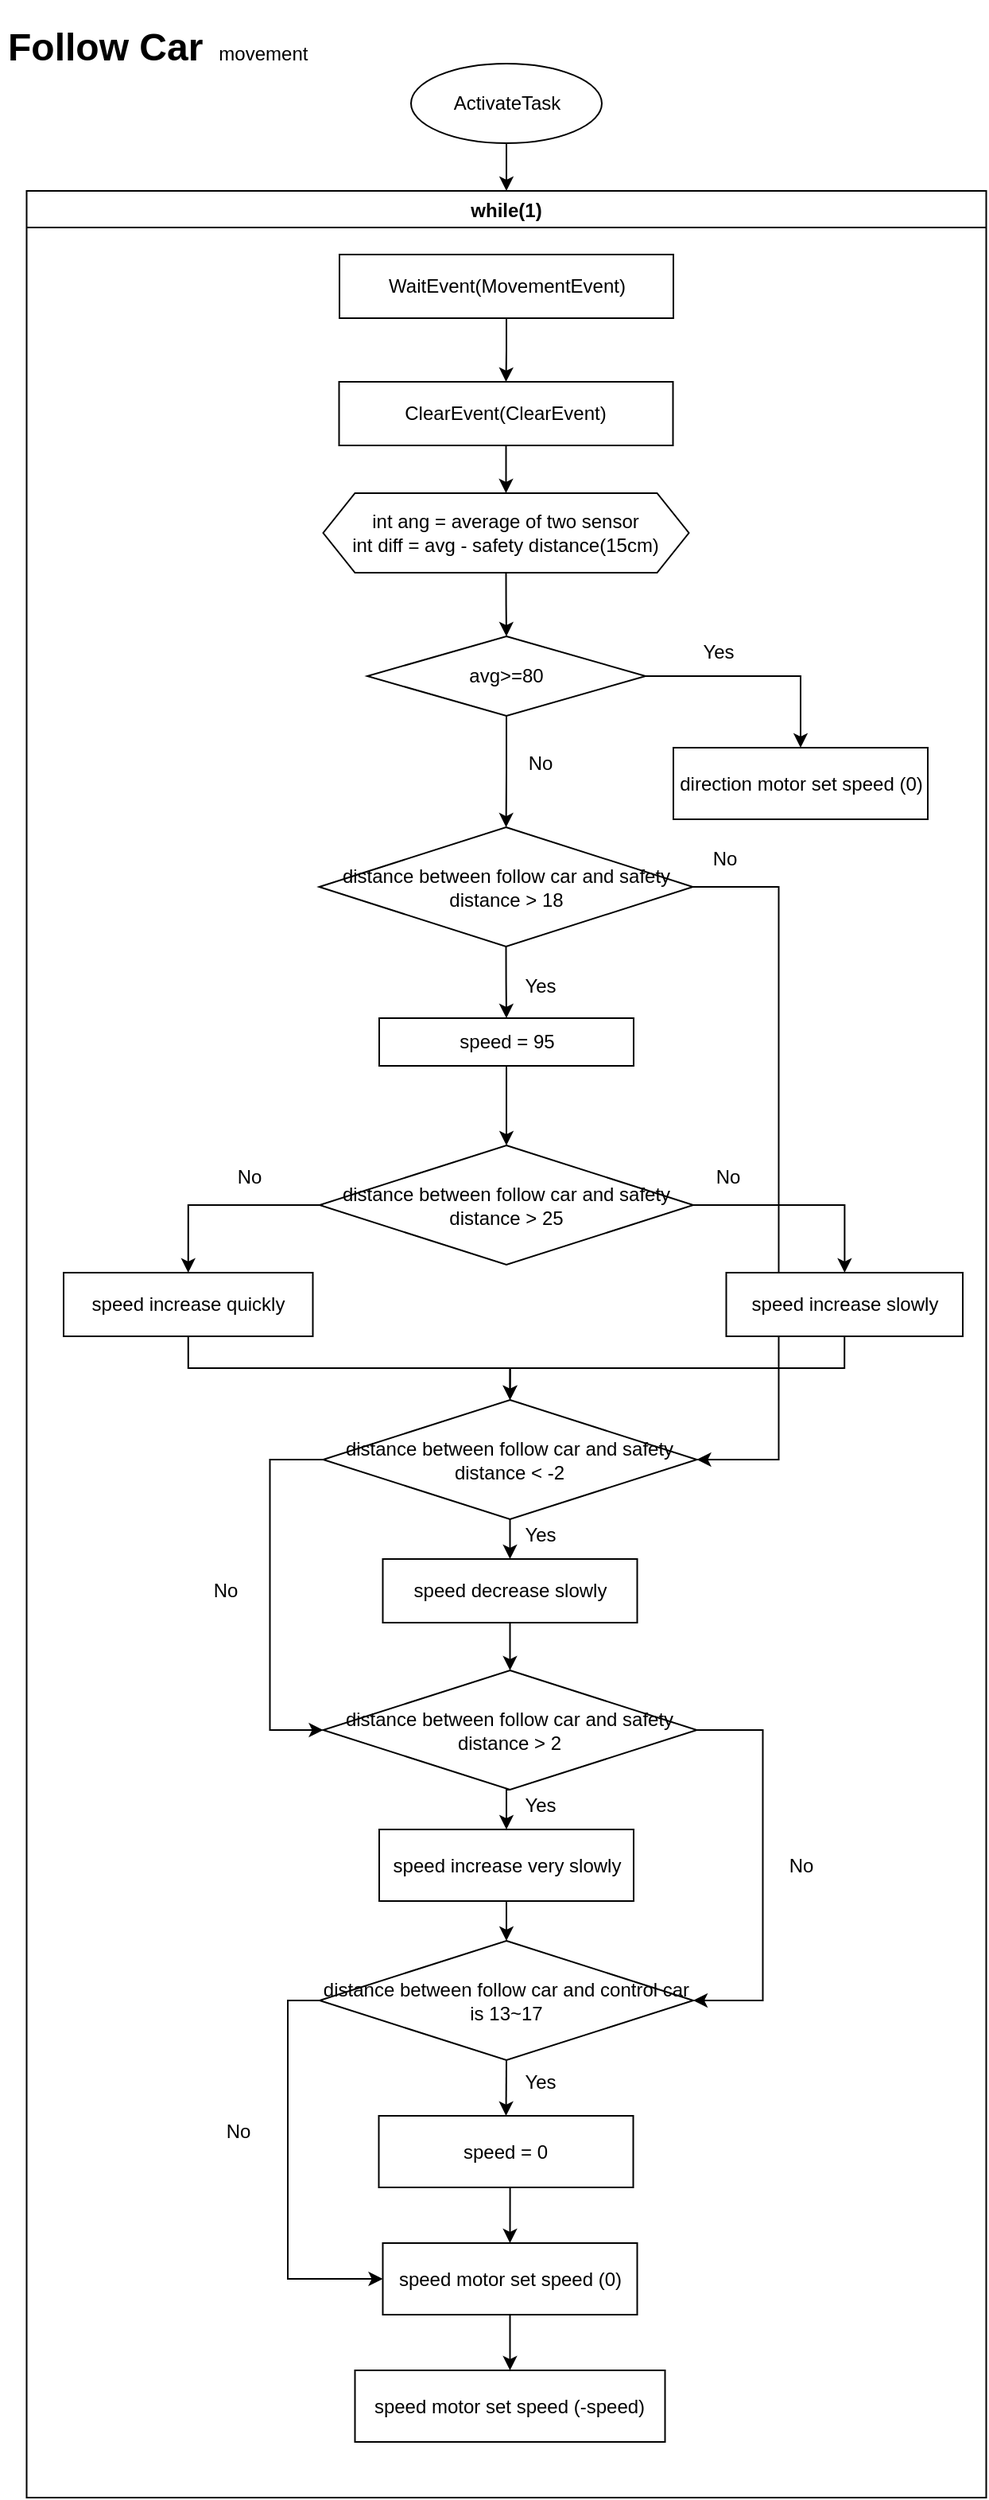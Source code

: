 <mxfile version="13.7.7" type="device"><diagram id="C5RBs43oDa-KdzZeNtuy" name="Page-1"><mxGraphModel dx="720" dy="509" grid="1" gridSize="10" guides="1" tooltips="1" connect="1" arrows="1" fold="1" page="1" pageScale="1" pageWidth="827" pageHeight="1169" math="0" shadow="0"><root><mxCell id="WIyWlLk6GJQsqaUBKTNV-0"/><mxCell id="WIyWlLk6GJQsqaUBKTNV-1" parent="WIyWlLk6GJQsqaUBKTNV-0"/><mxCell id="Fm8MgbFZGDRgpjOWGiX9-37" style="edgeStyle=orthogonalEdgeStyle;rounded=0;orthogonalLoop=1;jettySize=auto;html=1;exitX=0.5;exitY=1;exitDx=0;exitDy=0;entryX=0.5;entryY=0;entryDx=0;entryDy=0;" parent="WIyWlLk6GJQsqaUBKTNV-1" source="Fm8MgbFZGDRgpjOWGiX9-0" edge="1"><mxGeometry relative="1" as="geometry"><mxPoint x="358.5" y="120" as="targetPoint"/></mxGeometry></mxCell><mxCell id="Fm8MgbFZGDRgpjOWGiX9-0" value="ActivateTask" style="ellipse;whiteSpace=wrap;html=1;" parent="WIyWlLk6GJQsqaUBKTNV-1" vertex="1"><mxGeometry x="298.5" y="40" width="120" height="50" as="geometry"/></mxCell><mxCell id="Fm8MgbFZGDRgpjOWGiX9-1" value="&lt;h1&gt;&lt;span&gt;Follow Car&amp;nbsp;&lt;span style=&quot;font-size: 12px ; font-weight: 400&quot;&gt;&amp;nbsp;movement&lt;/span&gt;&lt;/span&gt;&lt;br&gt;&lt;/h1&gt;" style="text;html=1;strokeColor=none;fillColor=none;spacing=5;spacingTop=-20;whiteSpace=wrap;overflow=hidden;rounded=0;" parent="WIyWlLk6GJQsqaUBKTNV-1" vertex="1"><mxGeometry x="40" y="10" width="220" height="30" as="geometry"/></mxCell><mxCell id="c3fiyGSVlnI5WZiYW6iX-0" value="while(1)" style="swimlane;" vertex="1" parent="WIyWlLk6GJQsqaUBKTNV-1"><mxGeometry x="56.75" y="120" width="603.5" height="1450" as="geometry"/></mxCell><mxCell id="c3fiyGSVlnI5WZiYW6iX-21" style="edgeStyle=orthogonalEdgeStyle;rounded=0;orthogonalLoop=1;jettySize=auto;html=1;exitX=0.5;exitY=1;exitDx=0;exitDy=0;entryX=0.5;entryY=0;entryDx=0;entryDy=0;" edge="1" parent="c3fiyGSVlnI5WZiYW6iX-0" source="c3fiyGSVlnI5WZiYW6iX-1" target="c3fiyGSVlnI5WZiYW6iX-2"><mxGeometry relative="1" as="geometry"/></mxCell><mxCell id="c3fiyGSVlnI5WZiYW6iX-1" value="WaitEvent(MovementEvent)" style="rounded=0;whiteSpace=wrap;html=1;" vertex="1" parent="c3fiyGSVlnI5WZiYW6iX-0"><mxGeometry x="196.75" y="40" width="210" height="40" as="geometry"/></mxCell><mxCell id="c3fiyGSVlnI5WZiYW6iX-22" style="edgeStyle=orthogonalEdgeStyle;rounded=0;orthogonalLoop=1;jettySize=auto;html=1;exitX=0.5;exitY=1;exitDx=0;exitDy=0;entryX=0.5;entryY=0;entryDx=0;entryDy=0;" edge="1" parent="c3fiyGSVlnI5WZiYW6iX-0" source="c3fiyGSVlnI5WZiYW6iX-2" target="c3fiyGSVlnI5WZiYW6iX-3"><mxGeometry relative="1" as="geometry"/></mxCell><mxCell id="c3fiyGSVlnI5WZiYW6iX-2" value="ClearEvent(ClearEvent)" style="rounded=0;whiteSpace=wrap;html=1;" vertex="1" parent="c3fiyGSVlnI5WZiYW6iX-0"><mxGeometry x="196.5" y="120" width="210" height="40" as="geometry"/></mxCell><mxCell id="c3fiyGSVlnI5WZiYW6iX-23" style="edgeStyle=orthogonalEdgeStyle;rounded=0;orthogonalLoop=1;jettySize=auto;html=1;exitX=0.5;exitY=1;exitDx=0;exitDy=0;entryX=0.5;entryY=0;entryDx=0;entryDy=0;" edge="1" parent="c3fiyGSVlnI5WZiYW6iX-0" source="c3fiyGSVlnI5WZiYW6iX-3" target="c3fiyGSVlnI5WZiYW6iX-4"><mxGeometry relative="1" as="geometry"/></mxCell><mxCell id="c3fiyGSVlnI5WZiYW6iX-3" value="int ang = average of two sensor&lt;br&gt;int diff = avg - safety distance(15cm)" style="shape=hexagon;perimeter=hexagonPerimeter2;whiteSpace=wrap;html=1;fixedSize=1;" vertex="1" parent="c3fiyGSVlnI5WZiYW6iX-0"><mxGeometry x="186.5" y="190" width="230" height="50" as="geometry"/></mxCell><mxCell id="c3fiyGSVlnI5WZiYW6iX-6" style="edgeStyle=orthogonalEdgeStyle;rounded=0;orthogonalLoop=1;jettySize=auto;html=1;exitX=1;exitY=0.5;exitDx=0;exitDy=0;" edge="1" parent="c3fiyGSVlnI5WZiYW6iX-0" source="c3fiyGSVlnI5WZiYW6iX-4" target="c3fiyGSVlnI5WZiYW6iX-5"><mxGeometry relative="1" as="geometry"/></mxCell><mxCell id="c3fiyGSVlnI5WZiYW6iX-24" style="edgeStyle=orthogonalEdgeStyle;rounded=0;orthogonalLoop=1;jettySize=auto;html=1;exitX=0.5;exitY=1;exitDx=0;exitDy=0;" edge="1" parent="c3fiyGSVlnI5WZiYW6iX-0" source="c3fiyGSVlnI5WZiYW6iX-4" target="c3fiyGSVlnI5WZiYW6iX-7"><mxGeometry relative="1" as="geometry"/></mxCell><mxCell id="c3fiyGSVlnI5WZiYW6iX-4" value="avg&amp;gt;=80" style="rhombus;whiteSpace=wrap;html=1;" vertex="1" parent="c3fiyGSVlnI5WZiYW6iX-0"><mxGeometry x="214.25" y="280" width="175" height="50" as="geometry"/></mxCell><mxCell id="c3fiyGSVlnI5WZiYW6iX-5" value="direction motor set speed (0)" style="rounded=0;whiteSpace=wrap;html=1;" vertex="1" parent="c3fiyGSVlnI5WZiYW6iX-0"><mxGeometry x="406.75" y="350" width="160" height="45" as="geometry"/></mxCell><mxCell id="c3fiyGSVlnI5WZiYW6iX-29" style="edgeStyle=orthogonalEdgeStyle;rounded=0;orthogonalLoop=1;jettySize=auto;html=1;exitX=0.5;exitY=1;exitDx=0;exitDy=0;" edge="1" parent="c3fiyGSVlnI5WZiYW6iX-0" source="c3fiyGSVlnI5WZiYW6iX-7" target="c3fiyGSVlnI5WZiYW6iX-8"><mxGeometry relative="1" as="geometry"/></mxCell><mxCell id="c3fiyGSVlnI5WZiYW6iX-38" style="edgeStyle=orthogonalEdgeStyle;rounded=0;orthogonalLoop=1;jettySize=auto;html=1;exitX=1;exitY=0.5;exitDx=0;exitDy=0;entryX=1;entryY=0.5;entryDx=0;entryDy=0;" edge="1" parent="c3fiyGSVlnI5WZiYW6iX-0" source="c3fiyGSVlnI5WZiYW6iX-7" target="c3fiyGSVlnI5WZiYW6iX-12"><mxGeometry relative="1" as="geometry"><Array as="points"><mxPoint x="473" y="438"/><mxPoint x="473" y="798"/></Array></mxGeometry></mxCell><mxCell id="c3fiyGSVlnI5WZiYW6iX-7" value="distance between follow car and safety distance &amp;gt; 18" style="rhombus;whiteSpace=wrap;html=1;" vertex="1" parent="c3fiyGSVlnI5WZiYW6iX-0"><mxGeometry x="184" y="400" width="235" height="75" as="geometry"/></mxCell><mxCell id="c3fiyGSVlnI5WZiYW6iX-30" style="edgeStyle=orthogonalEdgeStyle;rounded=0;orthogonalLoop=1;jettySize=auto;html=1;exitX=0.5;exitY=1;exitDx=0;exitDy=0;entryX=0.5;entryY=0;entryDx=0;entryDy=0;" edge="1" parent="c3fiyGSVlnI5WZiYW6iX-0" source="c3fiyGSVlnI5WZiYW6iX-8" target="c3fiyGSVlnI5WZiYW6iX-9"><mxGeometry relative="1" as="geometry"/></mxCell><mxCell id="c3fiyGSVlnI5WZiYW6iX-8" value="speed = 95" style="rounded=0;whiteSpace=wrap;html=1;" vertex="1" parent="c3fiyGSVlnI5WZiYW6iX-0"><mxGeometry x="221.75" y="520" width="160" height="30" as="geometry"/></mxCell><mxCell id="c3fiyGSVlnI5WZiYW6iX-31" style="edgeStyle=orthogonalEdgeStyle;rounded=0;orthogonalLoop=1;jettySize=auto;html=1;exitX=1;exitY=0.5;exitDx=0;exitDy=0;" edge="1" parent="c3fiyGSVlnI5WZiYW6iX-0" source="c3fiyGSVlnI5WZiYW6iX-9" target="c3fiyGSVlnI5WZiYW6iX-11"><mxGeometry relative="1" as="geometry"/></mxCell><mxCell id="c3fiyGSVlnI5WZiYW6iX-32" style="edgeStyle=orthogonalEdgeStyle;rounded=0;orthogonalLoop=1;jettySize=auto;html=1;exitX=0;exitY=0.5;exitDx=0;exitDy=0;entryX=0.5;entryY=0;entryDx=0;entryDy=0;" edge="1" parent="c3fiyGSVlnI5WZiYW6iX-0" source="c3fiyGSVlnI5WZiYW6iX-9" target="c3fiyGSVlnI5WZiYW6iX-10"><mxGeometry relative="1" as="geometry"/></mxCell><mxCell id="c3fiyGSVlnI5WZiYW6iX-9" value="distance between follow car and safety distance &amp;gt; 25" style="rhombus;whiteSpace=wrap;html=1;" vertex="1" parent="c3fiyGSVlnI5WZiYW6iX-0"><mxGeometry x="184.25" y="600" width="235" height="75" as="geometry"/></mxCell><mxCell id="c3fiyGSVlnI5WZiYW6iX-35" style="edgeStyle=orthogonalEdgeStyle;rounded=0;orthogonalLoop=1;jettySize=auto;html=1;exitX=0.5;exitY=1;exitDx=0;exitDy=0;entryX=0.5;entryY=0;entryDx=0;entryDy=0;" edge="1" parent="c3fiyGSVlnI5WZiYW6iX-0" source="c3fiyGSVlnI5WZiYW6iX-10" target="c3fiyGSVlnI5WZiYW6iX-12"><mxGeometry relative="1" as="geometry"/></mxCell><mxCell id="c3fiyGSVlnI5WZiYW6iX-10" value="speed increase quickly" style="rounded=0;whiteSpace=wrap;html=1;" vertex="1" parent="c3fiyGSVlnI5WZiYW6iX-0"><mxGeometry x="23.25" y="680" width="156.75" height="40" as="geometry"/></mxCell><mxCell id="c3fiyGSVlnI5WZiYW6iX-33" style="edgeStyle=orthogonalEdgeStyle;rounded=0;orthogonalLoop=1;jettySize=auto;html=1;exitX=0.5;exitY=1;exitDx=0;exitDy=0;entryX=0.5;entryY=0;entryDx=0;entryDy=0;" edge="1" parent="c3fiyGSVlnI5WZiYW6iX-0" source="c3fiyGSVlnI5WZiYW6iX-11" target="c3fiyGSVlnI5WZiYW6iX-12"><mxGeometry relative="1" as="geometry"/></mxCell><mxCell id="c3fiyGSVlnI5WZiYW6iX-11" value="speed increase slowly" style="rounded=0;whiteSpace=wrap;html=1;" vertex="1" parent="c3fiyGSVlnI5WZiYW6iX-0"><mxGeometry x="440" y="680" width="148.75" height="40" as="geometry"/></mxCell><mxCell id="c3fiyGSVlnI5WZiYW6iX-36" style="edgeStyle=orthogonalEdgeStyle;rounded=0;orthogonalLoop=1;jettySize=auto;html=1;exitX=0.5;exitY=1;exitDx=0;exitDy=0;entryX=0.5;entryY=0;entryDx=0;entryDy=0;" edge="1" parent="c3fiyGSVlnI5WZiYW6iX-0" source="c3fiyGSVlnI5WZiYW6iX-12" target="c3fiyGSVlnI5WZiYW6iX-13"><mxGeometry relative="1" as="geometry"/></mxCell><mxCell id="c3fiyGSVlnI5WZiYW6iX-45" style="edgeStyle=orthogonalEdgeStyle;rounded=0;orthogonalLoop=1;jettySize=auto;html=1;exitX=0;exitY=0.5;exitDx=0;exitDy=0;entryX=0;entryY=0.5;entryDx=0;entryDy=0;" edge="1" parent="c3fiyGSVlnI5WZiYW6iX-0" source="c3fiyGSVlnI5WZiYW6iX-12" target="c3fiyGSVlnI5WZiYW6iX-14"><mxGeometry relative="1" as="geometry"><Array as="points"><mxPoint x="153" y="798"/><mxPoint x="153" y="968"/></Array></mxGeometry></mxCell><mxCell id="c3fiyGSVlnI5WZiYW6iX-12" value="distance between follow car and safety distance &amp;lt; -2" style="rhombus;whiteSpace=wrap;html=1;" vertex="1" parent="c3fiyGSVlnI5WZiYW6iX-0"><mxGeometry x="186.5" y="760" width="235" height="75" as="geometry"/></mxCell><mxCell id="c3fiyGSVlnI5WZiYW6iX-37" style="edgeStyle=orthogonalEdgeStyle;rounded=0;orthogonalLoop=1;jettySize=auto;html=1;exitX=0.5;exitY=1;exitDx=0;exitDy=0;entryX=0.5;entryY=0;entryDx=0;entryDy=0;" edge="1" parent="c3fiyGSVlnI5WZiYW6iX-0" source="c3fiyGSVlnI5WZiYW6iX-13" target="c3fiyGSVlnI5WZiYW6iX-14"><mxGeometry relative="1" as="geometry"/></mxCell><mxCell id="c3fiyGSVlnI5WZiYW6iX-13" value="speed decrease slowly" style="rounded=0;whiteSpace=wrap;html=1;" vertex="1" parent="c3fiyGSVlnI5WZiYW6iX-0"><mxGeometry x="224" y="860" width="160" height="40" as="geometry"/></mxCell><mxCell id="c3fiyGSVlnI5WZiYW6iX-47" style="edgeStyle=orthogonalEdgeStyle;rounded=0;orthogonalLoop=1;jettySize=auto;html=1;exitX=0.5;exitY=1;exitDx=0;exitDy=0;entryX=0.5;entryY=0;entryDx=0;entryDy=0;" edge="1" parent="c3fiyGSVlnI5WZiYW6iX-0" source="c3fiyGSVlnI5WZiYW6iX-14" target="c3fiyGSVlnI5WZiYW6iX-15"><mxGeometry relative="1" as="geometry"/></mxCell><mxCell id="c3fiyGSVlnI5WZiYW6iX-57" style="edgeStyle=orthogonalEdgeStyle;rounded=0;orthogonalLoop=1;jettySize=auto;html=1;exitX=1;exitY=0.5;exitDx=0;exitDy=0;entryX=1;entryY=0.5;entryDx=0;entryDy=0;" edge="1" parent="c3fiyGSVlnI5WZiYW6iX-0" source="c3fiyGSVlnI5WZiYW6iX-14" target="c3fiyGSVlnI5WZiYW6iX-16"><mxGeometry relative="1" as="geometry"><Array as="points"><mxPoint x="463" y="968"/><mxPoint x="463" y="1138"/></Array></mxGeometry></mxCell><mxCell id="c3fiyGSVlnI5WZiYW6iX-14" value="distance between follow car and safety distance &amp;gt; 2" style="rhombus;whiteSpace=wrap;html=1;" vertex="1" parent="c3fiyGSVlnI5WZiYW6iX-0"><mxGeometry x="186.5" y="930" width="235" height="75" as="geometry"/></mxCell><mxCell id="c3fiyGSVlnI5WZiYW6iX-51" style="edgeStyle=orthogonalEdgeStyle;rounded=0;orthogonalLoop=1;jettySize=auto;html=1;exitX=0.5;exitY=1;exitDx=0;exitDy=0;entryX=0.5;entryY=0;entryDx=0;entryDy=0;" edge="1" parent="c3fiyGSVlnI5WZiYW6iX-0" source="c3fiyGSVlnI5WZiYW6iX-15" target="c3fiyGSVlnI5WZiYW6iX-16"><mxGeometry relative="1" as="geometry"/></mxCell><mxCell id="c3fiyGSVlnI5WZiYW6iX-15" value="speed increase very slowly" style="rounded=0;whiteSpace=wrap;html=1;" vertex="1" parent="c3fiyGSVlnI5WZiYW6iX-0"><mxGeometry x="221.75" y="1030" width="160" height="45" as="geometry"/></mxCell><mxCell id="c3fiyGSVlnI5WZiYW6iX-52" style="edgeStyle=orthogonalEdgeStyle;rounded=0;orthogonalLoop=1;jettySize=auto;html=1;exitX=0.5;exitY=1;exitDx=0;exitDy=0;entryX=0.5;entryY=0;entryDx=0;entryDy=0;" edge="1" parent="c3fiyGSVlnI5WZiYW6iX-0" source="c3fiyGSVlnI5WZiYW6iX-16" target="c3fiyGSVlnI5WZiYW6iX-17"><mxGeometry relative="1" as="geometry"/></mxCell><mxCell id="c3fiyGSVlnI5WZiYW6iX-59" style="edgeStyle=orthogonalEdgeStyle;rounded=0;orthogonalLoop=1;jettySize=auto;html=1;exitX=0;exitY=0.5;exitDx=0;exitDy=0;entryX=0;entryY=0.5;entryDx=0;entryDy=0;" edge="1" parent="c3fiyGSVlnI5WZiYW6iX-0" source="c3fiyGSVlnI5WZiYW6iX-16" target="c3fiyGSVlnI5WZiYW6iX-18"><mxGeometry relative="1" as="geometry"/></mxCell><mxCell id="c3fiyGSVlnI5WZiYW6iX-16" value="distance between follow car and control car is 13~17" style="rhombus;whiteSpace=wrap;html=1;" vertex="1" parent="c3fiyGSVlnI5WZiYW6iX-0"><mxGeometry x="184.25" y="1100" width="235" height="75" as="geometry"/></mxCell><mxCell id="c3fiyGSVlnI5WZiYW6iX-53" style="edgeStyle=orthogonalEdgeStyle;rounded=0;orthogonalLoop=1;jettySize=auto;html=1;exitX=0.5;exitY=1;exitDx=0;exitDy=0;entryX=0.5;entryY=0;entryDx=0;entryDy=0;" edge="1" parent="c3fiyGSVlnI5WZiYW6iX-0" source="c3fiyGSVlnI5WZiYW6iX-17" target="c3fiyGSVlnI5WZiYW6iX-18"><mxGeometry relative="1" as="geometry"/></mxCell><mxCell id="c3fiyGSVlnI5WZiYW6iX-17" value="speed = 0" style="rounded=0;whiteSpace=wrap;html=1;" vertex="1" parent="c3fiyGSVlnI5WZiYW6iX-0"><mxGeometry x="221.5" y="1210" width="160" height="45" as="geometry"/></mxCell><mxCell id="c3fiyGSVlnI5WZiYW6iX-54" style="edgeStyle=orthogonalEdgeStyle;rounded=0;orthogonalLoop=1;jettySize=auto;html=1;exitX=0.5;exitY=1;exitDx=0;exitDy=0;entryX=0.5;entryY=0;entryDx=0;entryDy=0;" edge="1" parent="c3fiyGSVlnI5WZiYW6iX-0" source="c3fiyGSVlnI5WZiYW6iX-18" target="c3fiyGSVlnI5WZiYW6iX-19"><mxGeometry relative="1" as="geometry"/></mxCell><mxCell id="c3fiyGSVlnI5WZiYW6iX-18" value="speed motor set speed (0)" style="rounded=0;whiteSpace=wrap;html=1;" vertex="1" parent="c3fiyGSVlnI5WZiYW6iX-0"><mxGeometry x="224" y="1290" width="160" height="45" as="geometry"/></mxCell><mxCell id="c3fiyGSVlnI5WZiYW6iX-19" value="speed motor set speed (-speed)" style="rounded=0;whiteSpace=wrap;html=1;" vertex="1" parent="c3fiyGSVlnI5WZiYW6iX-0"><mxGeometry x="206.5" y="1370" width="195" height="45" as="geometry"/></mxCell><mxCell id="c3fiyGSVlnI5WZiYW6iX-28" value="Yes" style="text;html=1;strokeColor=none;fillColor=none;align=center;verticalAlign=middle;whiteSpace=wrap;rounded=0;" vertex="1" parent="c3fiyGSVlnI5WZiYW6iX-0"><mxGeometry x="415.5" y="280" width="40" height="20" as="geometry"/></mxCell><mxCell id="c3fiyGSVlnI5WZiYW6iX-39" value="No" style="text;html=1;strokeColor=none;fillColor=none;align=center;verticalAlign=middle;whiteSpace=wrap;rounded=0;" vertex="1" parent="c3fiyGSVlnI5WZiYW6iX-0"><mxGeometry x="419.25" y="410" width="40" height="20" as="geometry"/></mxCell><mxCell id="c3fiyGSVlnI5WZiYW6iX-40" value="Yes" style="text;html=1;strokeColor=none;fillColor=none;align=center;verticalAlign=middle;whiteSpace=wrap;rounded=0;" vertex="1" parent="c3fiyGSVlnI5WZiYW6iX-0"><mxGeometry x="303.25" y="490" width="40" height="20" as="geometry"/></mxCell><mxCell id="c3fiyGSVlnI5WZiYW6iX-42" value="No" style="text;html=1;strokeColor=none;fillColor=none;align=center;verticalAlign=middle;whiteSpace=wrap;rounded=0;" vertex="1" parent="c3fiyGSVlnI5WZiYW6iX-0"><mxGeometry x="421.5" y="610" width="40" height="20" as="geometry"/></mxCell><mxCell id="c3fiyGSVlnI5WZiYW6iX-43" value="No" style="text;html=1;strokeColor=none;fillColor=none;align=center;verticalAlign=middle;whiteSpace=wrap;rounded=0;" vertex="1" parent="c3fiyGSVlnI5WZiYW6iX-0"><mxGeometry x="120" y="610" width="40" height="20" as="geometry"/></mxCell><mxCell id="c3fiyGSVlnI5WZiYW6iX-44" value="Yes" style="text;html=1;strokeColor=none;fillColor=none;align=center;verticalAlign=middle;whiteSpace=wrap;rounded=0;" vertex="1" parent="c3fiyGSVlnI5WZiYW6iX-0"><mxGeometry x="303.25" y="835" width="40" height="20" as="geometry"/></mxCell><mxCell id="c3fiyGSVlnI5WZiYW6iX-46" value="No" style="text;html=1;strokeColor=none;fillColor=none;align=center;verticalAlign=middle;whiteSpace=wrap;rounded=0;" vertex="1" parent="c3fiyGSVlnI5WZiYW6iX-0"><mxGeometry x="105" y="870" width="40" height="20" as="geometry"/></mxCell><mxCell id="c3fiyGSVlnI5WZiYW6iX-48" value="Yes" style="text;html=1;strokeColor=none;fillColor=none;align=center;verticalAlign=middle;whiteSpace=wrap;rounded=0;" vertex="1" parent="c3fiyGSVlnI5WZiYW6iX-0"><mxGeometry x="303.25" y="1005" width="40" height="20" as="geometry"/></mxCell><mxCell id="c3fiyGSVlnI5WZiYW6iX-55" value="Yes" style="text;html=1;strokeColor=none;fillColor=none;align=center;verticalAlign=middle;whiteSpace=wrap;rounded=0;" vertex="1" parent="c3fiyGSVlnI5WZiYW6iX-0"><mxGeometry x="303.25" y="1179" width="40" height="20" as="geometry"/></mxCell><mxCell id="c3fiyGSVlnI5WZiYW6iX-58" value="No" style="text;html=1;strokeColor=none;fillColor=none;align=center;verticalAlign=middle;whiteSpace=wrap;rounded=0;" vertex="1" parent="c3fiyGSVlnI5WZiYW6iX-0"><mxGeometry x="466.75" y="1042.5" width="40" height="20" as="geometry"/></mxCell><mxCell id="c3fiyGSVlnI5WZiYW6iX-60" value="No" style="text;html=1;strokeColor=none;fillColor=none;align=center;verticalAlign=middle;whiteSpace=wrap;rounded=0;" vertex="1" parent="c3fiyGSVlnI5WZiYW6iX-0"><mxGeometry x="113.25" y="1210" width="40" height="20" as="geometry"/></mxCell><mxCell id="c3fiyGSVlnI5WZiYW6iX-25" value="No" style="text;html=1;strokeColor=none;fillColor=none;align=center;verticalAlign=middle;whiteSpace=wrap;rounded=0;" vertex="1" parent="c3fiyGSVlnI5WZiYW6iX-0"><mxGeometry x="303.25" y="350" width="40" height="20" as="geometry"/></mxCell></root></mxGraphModel></diagram></mxfile>